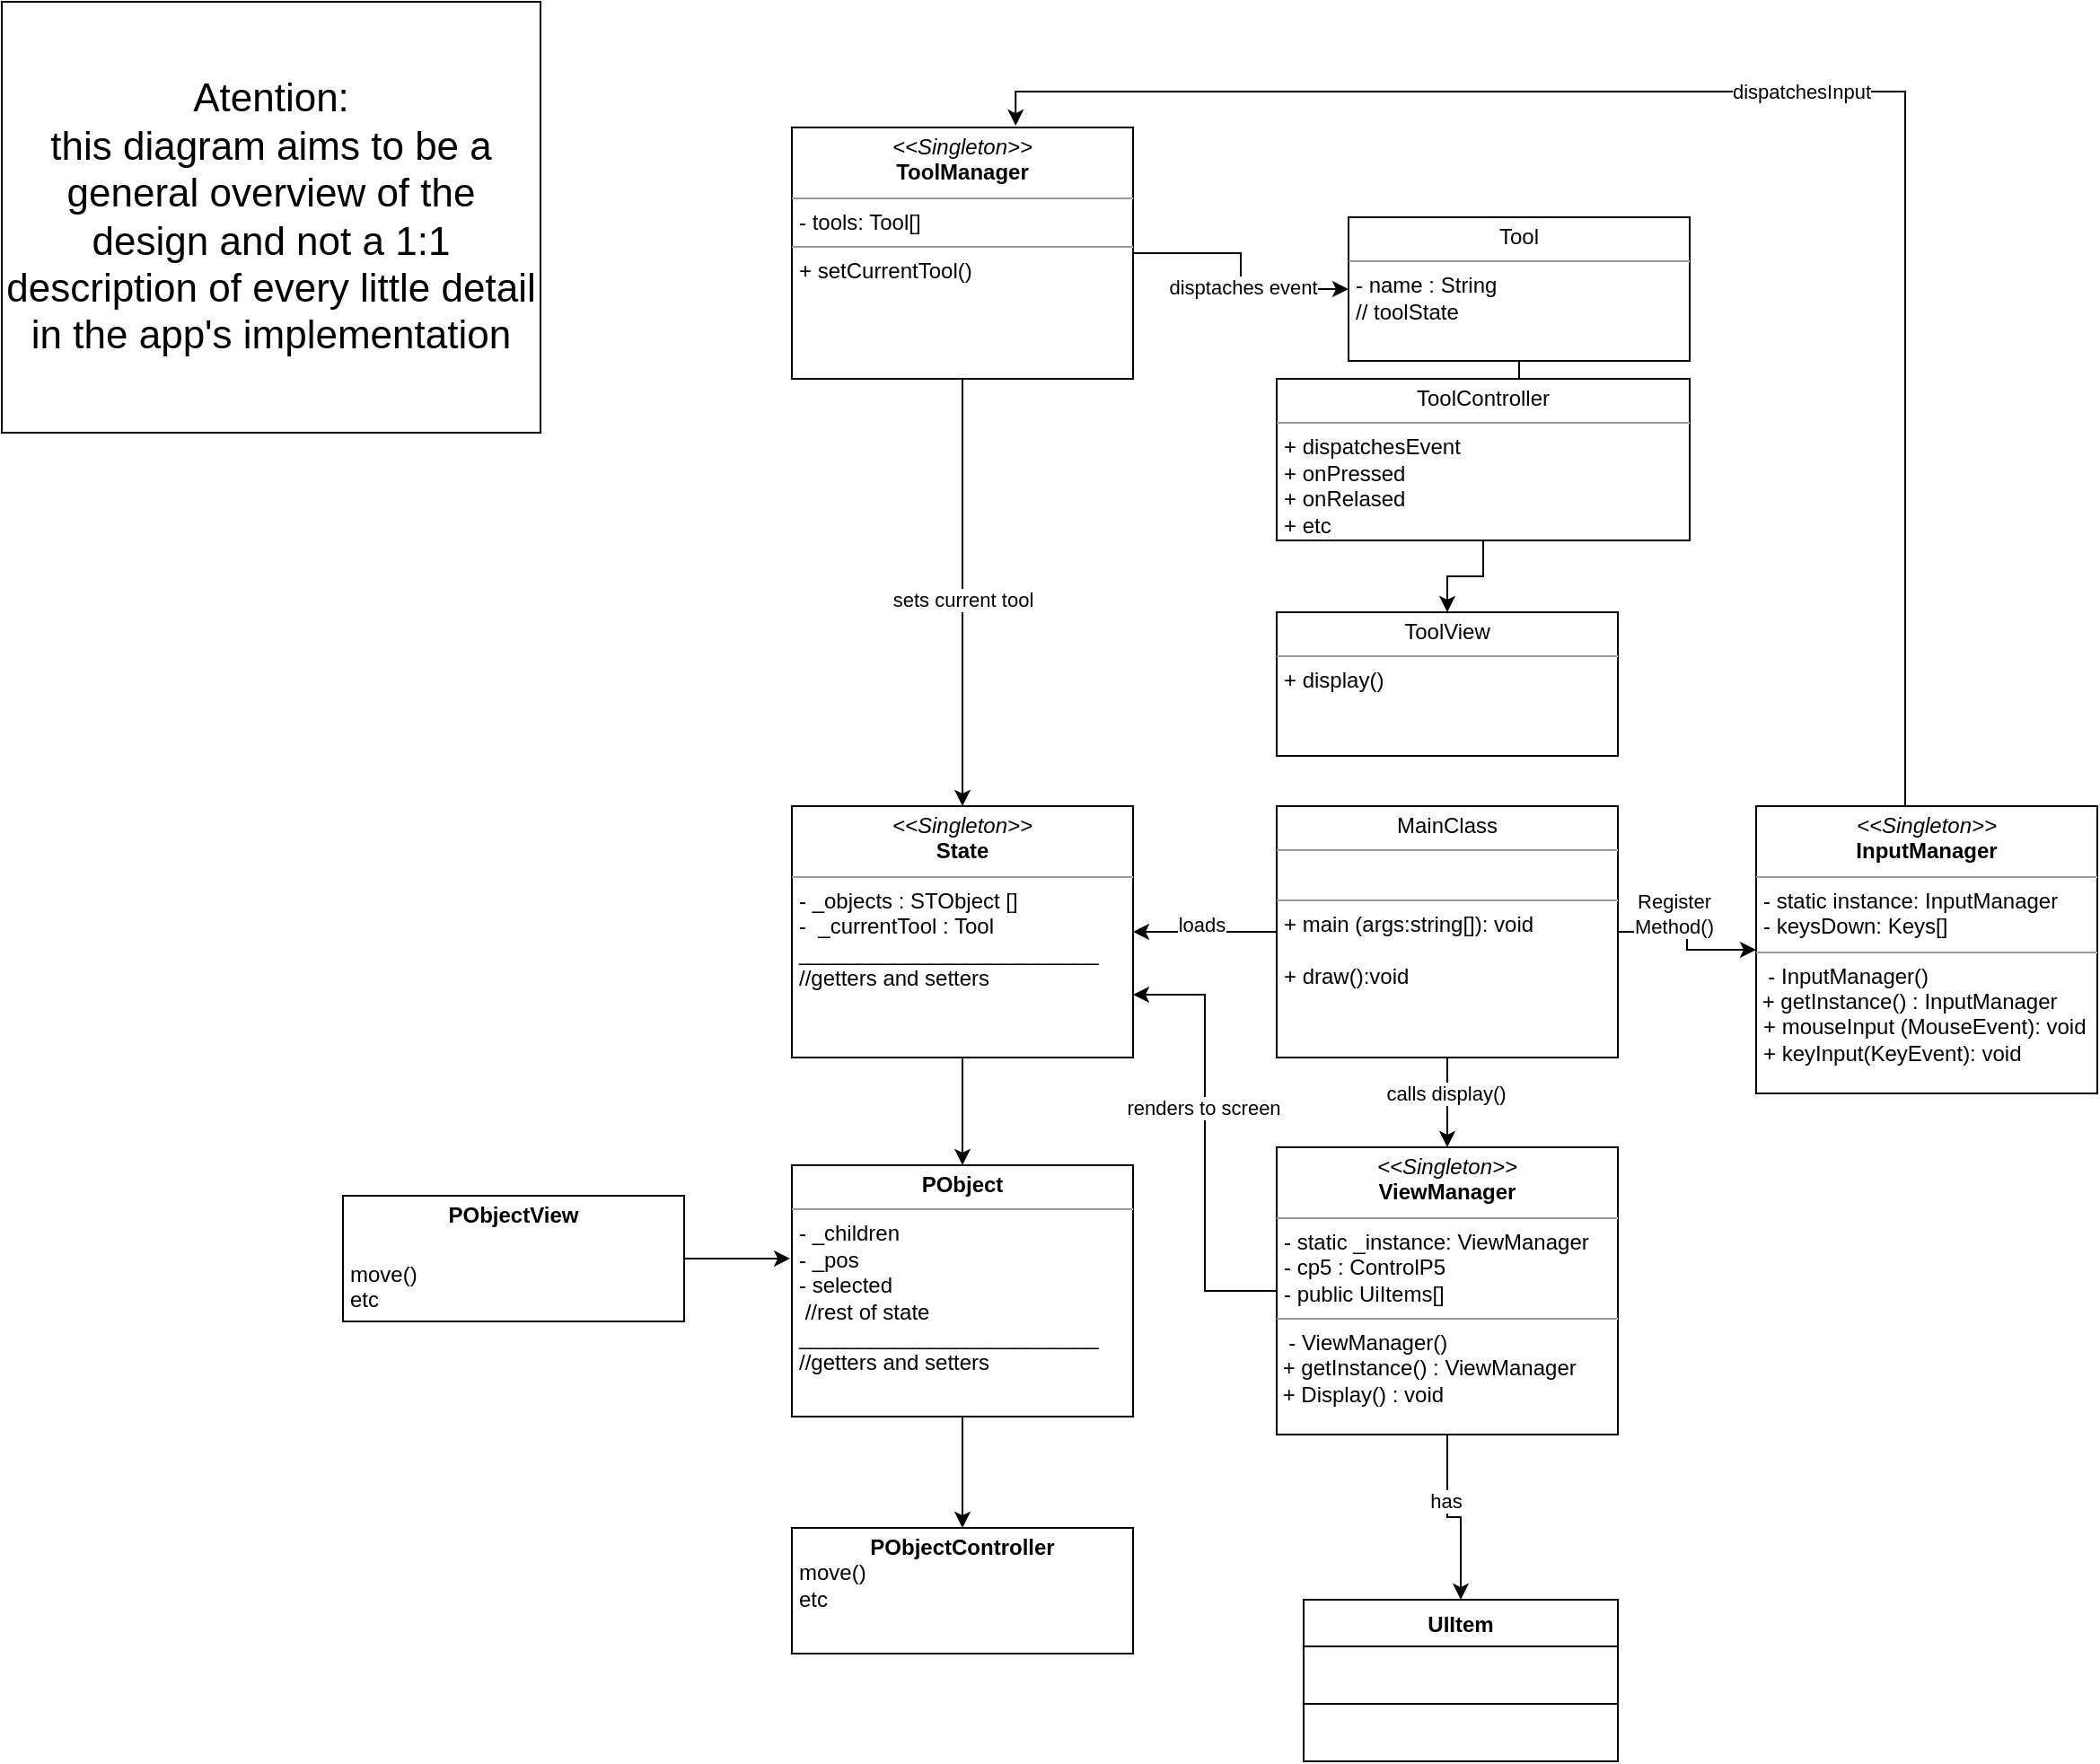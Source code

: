 <mxfile version="21.3.2" type="github">
  <diagram name="Page-1" id="JgMWubzXlVjkS9HLqeEj">
    <mxGraphModel dx="2601" dy="2235" grid="1" gridSize="10" guides="1" tooltips="1" connect="1" arrows="1" fold="1" page="1" pageScale="1" pageWidth="827" pageHeight="1169" math="0" shadow="0">
      <root>
        <mxCell id="0" />
        <mxCell id="1" parent="0" />
        <mxCell id="kPr0rMO6ocW47x7S4vi6-56" value="dispatchesInput" style="edgeStyle=orthogonalEdgeStyle;rounded=0;orthogonalLoop=1;jettySize=auto;html=1;entryX=0.656;entryY=-0.007;entryDx=0;entryDy=0;entryPerimeter=0;" edge="1" parent="1" source="kPr0rMO6ocW47x7S4vi6-5" target="kPr0rMO6ocW47x7S4vi6-39">
          <mxGeometry relative="1" as="geometry">
            <Array as="points">
              <mxPoint x="720" y="-30" />
              <mxPoint x="225" y="-30" />
            </Array>
          </mxGeometry>
        </mxCell>
        <mxCell id="kPr0rMO6ocW47x7S4vi6-5" value="&lt;p style=&quot;margin:0px;margin-top:4px;text-align:center;&quot;&gt;&lt;i&gt;&amp;lt;&amp;lt;Singleton&amp;gt;&amp;gt;&lt;/i&gt;&lt;br&gt;&lt;b&gt;InputManager&lt;/b&gt;&lt;/p&gt;&lt;hr size=&quot;1&quot;&gt;&lt;p style=&quot;margin:0px;margin-left:4px;&quot;&gt;- static instance: InputManager&lt;br&gt;- keysDown: Keys[]&lt;/p&gt;&lt;hr size=&quot;1&quot;&gt;&amp;nbsp; - InputManager()&lt;br&gt;&amp;nbsp;+ getInstance() : InputManager&lt;br&gt;&lt;p style=&quot;margin:0px;margin-left:4px;&quot;&gt;+ mouseInput (MouseEvent): void&lt;br&gt;+ keyInput(KeyEvent): void&lt;/p&gt;" style="verticalAlign=top;align=left;overflow=fill;fontSize=12;fontFamily=Helvetica;html=1;whiteSpace=wrap;" vertex="1" parent="1">
          <mxGeometry x="637" y="368" width="190" height="160" as="geometry" />
        </mxCell>
        <mxCell id="kPr0rMO6ocW47x7S4vi6-11" style="edgeStyle=orthogonalEdgeStyle;rounded=0;orthogonalLoop=1;jettySize=auto;html=1;" edge="1" parent="1" source="kPr0rMO6ocW47x7S4vi6-10" target="kPr0rMO6ocW47x7S4vi6-5">
          <mxGeometry relative="1" as="geometry" />
        </mxCell>
        <mxCell id="kPr0rMO6ocW47x7S4vi6-12" value="Register&lt;br&gt;Method()" style="edgeLabel;html=1;align=center;verticalAlign=middle;resizable=0;points=[];" vertex="1" connectable="0" parent="kPr0rMO6ocW47x7S4vi6-11">
          <mxGeometry x="0.275" y="2" relative="1" as="geometry">
            <mxPoint x="-15" y="-18" as="offset" />
          </mxGeometry>
        </mxCell>
        <mxCell id="kPr0rMO6ocW47x7S4vi6-14" style="edgeStyle=orthogonalEdgeStyle;rounded=0;orthogonalLoop=1;jettySize=auto;html=1;" edge="1" parent="1" source="kPr0rMO6ocW47x7S4vi6-10" target="kPr0rMO6ocW47x7S4vi6-13">
          <mxGeometry relative="1" as="geometry" />
        </mxCell>
        <mxCell id="kPr0rMO6ocW47x7S4vi6-15" value="calls display()" style="edgeLabel;html=1;align=center;verticalAlign=middle;resizable=0;points=[];" vertex="1" connectable="0" parent="kPr0rMO6ocW47x7S4vi6-14">
          <mxGeometry x="-0.2" y="-1" relative="1" as="geometry">
            <mxPoint as="offset" />
          </mxGeometry>
        </mxCell>
        <mxCell id="kPr0rMO6ocW47x7S4vi6-37" style="edgeStyle=orthogonalEdgeStyle;rounded=0;orthogonalLoop=1;jettySize=auto;html=1;entryX=1;entryY=0.5;entryDx=0;entryDy=0;" edge="1" parent="1" source="kPr0rMO6ocW47x7S4vi6-10" target="kPr0rMO6ocW47x7S4vi6-33">
          <mxGeometry relative="1" as="geometry" />
        </mxCell>
        <mxCell id="kPr0rMO6ocW47x7S4vi6-38" value="loads" style="edgeLabel;html=1;align=center;verticalAlign=middle;resizable=0;points=[];" vertex="1" connectable="0" parent="kPr0rMO6ocW47x7S4vi6-37">
          <mxGeometry x="0.064" y="-4" relative="1" as="geometry">
            <mxPoint as="offset" />
          </mxGeometry>
        </mxCell>
        <mxCell id="kPr0rMO6ocW47x7S4vi6-10" value="&lt;p style=&quot;margin:0px;margin-top:4px;text-align:center;&quot;&gt;MainClass&lt;/p&gt;&lt;hr size=&quot;1&quot;&gt;&lt;p style=&quot;margin:0px;margin-left:4px;&quot;&gt;&lt;br&gt;&lt;/p&gt;&lt;hr size=&quot;1&quot;&gt;&lt;p style=&quot;margin:0px;margin-left:4px;&quot;&gt;+ main (args:string[]): void&lt;br&gt;&lt;br&gt;&lt;/p&gt;&lt;p style=&quot;margin:0px;margin-left:4px;&quot;&gt;+ draw():void&lt;/p&gt;" style="verticalAlign=top;align=left;overflow=fill;fontSize=12;fontFamily=Helvetica;html=1;whiteSpace=wrap;" vertex="1" parent="1">
          <mxGeometry x="370" y="368" width="190" height="140" as="geometry" />
        </mxCell>
        <mxCell id="kPr0rMO6ocW47x7S4vi6-24" style="edgeStyle=orthogonalEdgeStyle;rounded=0;orthogonalLoop=1;jettySize=auto;html=1;" edge="1" parent="1" source="kPr0rMO6ocW47x7S4vi6-13" target="kPr0rMO6ocW47x7S4vi6-20">
          <mxGeometry relative="1" as="geometry" />
        </mxCell>
        <mxCell id="kPr0rMO6ocW47x7S4vi6-26" value="has" style="edgeLabel;html=1;align=center;verticalAlign=middle;resizable=0;points=[];" vertex="1" connectable="0" parent="kPr0rMO6ocW47x7S4vi6-24">
          <mxGeometry x="-0.271" y="-1" relative="1" as="geometry">
            <mxPoint as="offset" />
          </mxGeometry>
        </mxCell>
        <mxCell id="kPr0rMO6ocW47x7S4vi6-70" style="edgeStyle=orthogonalEdgeStyle;rounded=0;orthogonalLoop=1;jettySize=auto;html=1;entryX=1;entryY=0.75;entryDx=0;entryDy=0;" edge="1" parent="1" source="kPr0rMO6ocW47x7S4vi6-13" target="kPr0rMO6ocW47x7S4vi6-33">
          <mxGeometry relative="1" as="geometry" />
        </mxCell>
        <mxCell id="kPr0rMO6ocW47x7S4vi6-71" value="renders to screen" style="edgeLabel;html=1;align=center;verticalAlign=middle;resizable=0;points=[];" vertex="1" connectable="0" parent="kPr0rMO6ocW47x7S4vi6-70">
          <mxGeometry x="0.173" y="1" relative="1" as="geometry">
            <mxPoint y="1" as="offset" />
          </mxGeometry>
        </mxCell>
        <mxCell id="kPr0rMO6ocW47x7S4vi6-13" value="&lt;p style=&quot;margin:0px;margin-top:4px;text-align:center;&quot;&gt;&lt;i&gt;&amp;lt;&amp;lt;Singleton&amp;gt;&amp;gt;&lt;/i&gt;&lt;br&gt;&lt;b&gt;ViewManager&lt;/b&gt;&lt;/p&gt;&lt;hr size=&quot;1&quot;&gt;&lt;p style=&quot;margin:0px;margin-left:4px;&quot;&gt;- static _instance: ViewManager&lt;/p&gt;&lt;p style=&quot;margin:0px;margin-left:4px;&quot;&gt;- cp5 : ControlP5&amp;nbsp;&lt;br&gt;- public UiItems[]&lt;/p&gt;&lt;hr size=&quot;1&quot;&gt;&amp;nbsp; - ViewManager()&lt;br&gt;&amp;nbsp;+ getInstance() : ViewManager&lt;br&gt;&lt;span style=&quot;background-color: initial;&quot;&gt;&amp;nbsp;+ Display() : void&amp;nbsp;&lt;/span&gt;" style="verticalAlign=top;align=left;overflow=fill;fontSize=12;fontFamily=Helvetica;html=1;whiteSpace=wrap;" vertex="1" parent="1">
          <mxGeometry x="370" y="558" width="190" height="160" as="geometry" />
        </mxCell>
        <mxCell id="kPr0rMO6ocW47x7S4vi6-20" value="UIItem" style="swimlane;fontStyle=1;align=center;verticalAlign=top;childLayout=stackLayout;horizontal=1;startSize=26;horizontalStack=0;resizeParent=1;resizeParentMax=0;resizeLast=0;collapsible=1;marginBottom=0;whiteSpace=wrap;html=1;" vertex="1" parent="1">
          <mxGeometry x="385" y="810" width="175" height="90" as="geometry" />
        </mxCell>
        <mxCell id="kPr0rMO6ocW47x7S4vi6-22" value="" style="line;strokeWidth=1;fillColor=none;align=left;verticalAlign=middle;spacingTop=-1;spacingLeft=3;spacingRight=3;rotatable=0;labelPosition=right;points=[];portConstraint=eastwest;strokeColor=inherit;" vertex="1" parent="kPr0rMO6ocW47x7S4vi6-20">
          <mxGeometry y="26" width="175" height="64" as="geometry" />
        </mxCell>
        <mxCell id="kPr0rMO6ocW47x7S4vi6-62" style="edgeStyle=orthogonalEdgeStyle;rounded=0;orthogonalLoop=1;jettySize=auto;html=1;" edge="1" parent="1" source="kPr0rMO6ocW47x7S4vi6-33" target="kPr0rMO6ocW47x7S4vi6-58">
          <mxGeometry relative="1" as="geometry" />
        </mxCell>
        <mxCell id="kPr0rMO6ocW47x7S4vi6-33" value="&lt;p style=&quot;margin:0px;margin-top:4px;text-align:center;&quot;&gt;&lt;i&gt;&amp;lt;&amp;lt;Singleton&amp;gt;&amp;gt;&lt;/i&gt;&lt;br&gt;&lt;b&gt;State&lt;/b&gt;&lt;/p&gt;&lt;hr size=&quot;1&quot;&gt;&lt;p style=&quot;margin:0px;margin-left:4px;&quot;&gt;- _objects : ST&lt;span style=&quot;background-color: initial;&quot;&gt;Object []&lt;/span&gt;&lt;/p&gt;&lt;p style=&quot;margin:0px;margin-left:4px;&quot;&gt;&lt;/p&gt;&lt;p style=&quot;margin:0px;margin-left:4px;&quot;&gt;-&amp;nbsp; _currentTool : Tool&lt;/p&gt;&lt;p style=&quot;margin:0px;margin-left:4px;&quot;&gt;_________________________&lt;/p&gt;&lt;p style=&quot;margin:0px;margin-left:4px;&quot;&gt;//getters and setters&lt;/p&gt;" style="verticalAlign=top;align=left;overflow=fill;fontSize=12;fontFamily=Helvetica;html=1;whiteSpace=wrap;" vertex="1" parent="1">
          <mxGeometry x="100" y="368" width="190" height="140" as="geometry" />
        </mxCell>
        <mxCell id="kPr0rMO6ocW47x7S4vi6-40" value="sets current tool&lt;br&gt;" style="edgeStyle=orthogonalEdgeStyle;rounded=0;orthogonalLoop=1;jettySize=auto;html=1;" edge="1" parent="1" source="kPr0rMO6ocW47x7S4vi6-39" target="kPr0rMO6ocW47x7S4vi6-33">
          <mxGeometry x="0.029" relative="1" as="geometry">
            <mxPoint as="offset" />
          </mxGeometry>
        </mxCell>
        <mxCell id="kPr0rMO6ocW47x7S4vi6-47" style="edgeStyle=orthogonalEdgeStyle;rounded=0;orthogonalLoop=1;jettySize=auto;html=1;entryX=0;entryY=0.5;entryDx=0;entryDy=0;" edge="1" parent="1" source="kPr0rMO6ocW47x7S4vi6-39" target="kPr0rMO6ocW47x7S4vi6-48">
          <mxGeometry relative="1" as="geometry">
            <mxPoint x="385" y="59" as="targetPoint" />
          </mxGeometry>
        </mxCell>
        <mxCell id="kPr0rMO6ocW47x7S4vi6-75" value="disptaches event&lt;br&gt;" style="edgeLabel;html=1;align=center;verticalAlign=middle;resizable=0;points=[];" vertex="1" connectable="0" parent="kPr0rMO6ocW47x7S4vi6-47">
          <mxGeometry x="0.154" y="1" relative="1" as="geometry">
            <mxPoint as="offset" />
          </mxGeometry>
        </mxCell>
        <mxCell id="kPr0rMO6ocW47x7S4vi6-39" value="&lt;p style=&quot;margin:0px;margin-top:4px;text-align:center;&quot;&gt;&lt;i&gt;&amp;lt;&amp;lt;Singleton&amp;gt;&amp;gt;&lt;/i&gt;&lt;br&gt;&lt;b&gt;ToolManager&lt;/b&gt;&lt;/p&gt;&lt;hr size=&quot;1&quot;&gt;&lt;p style=&quot;margin:0px;margin-left:4px;&quot;&gt;- tools: Tool[]&lt;br&gt;&lt;/p&gt;&lt;hr size=&quot;1&quot;&gt;&lt;p style=&quot;margin:0px;margin-left:4px;&quot;&gt;+ setCurrentTool()&lt;br&gt;&lt;/p&gt;&lt;p style=&quot;margin:0px;margin-left:4px;&quot;&gt;&lt;br&gt;&lt;/p&gt;" style="verticalAlign=top;align=left;overflow=fill;fontSize=12;fontFamily=Helvetica;html=1;whiteSpace=wrap;" vertex="1" parent="1">
          <mxGeometry x="100" y="-10" width="190" height="140" as="geometry" />
        </mxCell>
        <mxCell id="kPr0rMO6ocW47x7S4vi6-50" style="edgeStyle=orthogonalEdgeStyle;rounded=0;orthogonalLoop=1;jettySize=auto;html=1;" edge="1" parent="1" source="kPr0rMO6ocW47x7S4vi6-48" target="kPr0rMO6ocW47x7S4vi6-49">
          <mxGeometry relative="1" as="geometry" />
        </mxCell>
        <mxCell id="kPr0rMO6ocW47x7S4vi6-48" value="&lt;p style=&quot;margin:0px;margin-top:4px;text-align:center;&quot;&gt;Tool&lt;/p&gt;&lt;hr size=&quot;1&quot;&gt;&lt;p style=&quot;margin:0px;margin-left:4px;&quot;&gt;- name : String&lt;/p&gt;&lt;p style=&quot;margin:0px;margin-left:4px;&quot;&gt;// toolState&lt;/p&gt;&lt;p style=&quot;margin:0px;margin-left:4px;&quot;&gt;&lt;br&gt;&lt;/p&gt;" style="verticalAlign=top;align=left;overflow=fill;fontSize=12;fontFamily=Helvetica;html=1;whiteSpace=wrap;" vertex="1" parent="1">
          <mxGeometry x="410" y="40" width="190" height="80" as="geometry" />
        </mxCell>
        <mxCell id="kPr0rMO6ocW47x7S4vi6-54" style="edgeStyle=orthogonalEdgeStyle;rounded=0;orthogonalLoop=1;jettySize=auto;html=1;" edge="1" parent="1" source="kPr0rMO6ocW47x7S4vi6-49" target="kPr0rMO6ocW47x7S4vi6-53">
          <mxGeometry relative="1" as="geometry" />
        </mxCell>
        <mxCell id="kPr0rMO6ocW47x7S4vi6-49" value="&lt;p style=&quot;margin:0px;margin-top:4px;text-align:center;&quot;&gt;ToolController&lt;/p&gt;&lt;hr size=&quot;1&quot;&gt;&lt;p style=&quot;margin:0px;margin-left:4px;&quot;&gt;+ dispatchesEvent&lt;/p&gt;&lt;p style=&quot;margin:0px;margin-left:4px;&quot;&gt;+ onPressed&lt;/p&gt;&lt;p style=&quot;margin:0px;margin-left:4px;&quot;&gt;+ onRelased&lt;/p&gt;&lt;p style=&quot;margin:0px;margin-left:4px;&quot;&gt;+ etc&lt;/p&gt;" style="verticalAlign=top;align=left;overflow=fill;fontSize=12;fontFamily=Helvetica;html=1;whiteSpace=wrap;" vertex="1" parent="1">
          <mxGeometry x="370" y="130" width="230" height="90" as="geometry" />
        </mxCell>
        <mxCell id="kPr0rMO6ocW47x7S4vi6-53" value="&lt;p style=&quot;margin:0px;margin-top:4px;text-align:center;&quot;&gt;ToolView&lt;/p&gt;&lt;hr size=&quot;1&quot;&gt;&lt;p style=&quot;margin:0px;margin-left:4px;&quot;&gt;+ display()&lt;/p&gt;" style="verticalAlign=top;align=left;overflow=fill;fontSize=12;fontFamily=Helvetica;html=1;whiteSpace=wrap;" vertex="1" parent="1">
          <mxGeometry x="370" y="260" width="190" height="80" as="geometry" />
        </mxCell>
        <mxCell id="kPr0rMO6ocW47x7S4vi6-67" value="" style="edgeStyle=orthogonalEdgeStyle;rounded=0;orthogonalLoop=1;jettySize=auto;html=1;" edge="1" parent="1" source="kPr0rMO6ocW47x7S4vi6-58" target="kPr0rMO6ocW47x7S4vi6-59">
          <mxGeometry relative="1" as="geometry" />
        </mxCell>
        <mxCell id="kPr0rMO6ocW47x7S4vi6-58" value="&lt;p style=&quot;margin:0px;margin-top:4px;text-align:center;&quot;&gt;&lt;b&gt;PObject&lt;/b&gt;&lt;/p&gt;&lt;hr size=&quot;1&quot;&gt;&lt;p style=&quot;margin:0px;margin-left:4px;&quot;&gt;- _children&lt;/p&gt;&lt;p style=&quot;margin:0px;margin-left:4px;&quot;&gt;&lt;/p&gt;&lt;p style=&quot;margin:0px;margin-left:4px;&quot;&gt;- _pos&lt;/p&gt;&lt;p style=&quot;margin:0px;margin-left:4px;&quot;&gt;- selected&lt;/p&gt;&lt;p style=&quot;margin:0px;margin-left:4px;&quot;&gt;&amp;nbsp;//rest of state&lt;/p&gt;&lt;p style=&quot;margin:0px;margin-left:4px;&quot;&gt;_________________________&lt;/p&gt;&lt;p style=&quot;margin:0px;margin-left:4px;&quot;&gt;//getters and setters&lt;/p&gt;" style="verticalAlign=top;align=left;overflow=fill;fontSize=12;fontFamily=Helvetica;html=1;whiteSpace=wrap;" vertex="1" parent="1">
          <mxGeometry x="100" y="568" width="190" height="140" as="geometry" />
        </mxCell>
        <mxCell id="kPr0rMO6ocW47x7S4vi6-59" value="&lt;p style=&quot;margin:0px;margin-top:4px;text-align:center;&quot;&gt;&lt;b&gt;PObjectController&lt;/b&gt;&lt;/p&gt;&lt;p style=&quot;margin:0px;margin-left:4px;&quot;&gt;move()&lt;/p&gt;&lt;p style=&quot;margin:0px;margin-left:4px;&quot;&gt;etc&lt;/p&gt;" style="verticalAlign=top;align=left;overflow=fill;fontSize=12;fontFamily=Helvetica;html=1;whiteSpace=wrap;" vertex="1" parent="1">
          <mxGeometry x="100" y="770" width="190" height="70" as="geometry" />
        </mxCell>
        <mxCell id="kPr0rMO6ocW47x7S4vi6-72" style="edgeStyle=orthogonalEdgeStyle;rounded=0;orthogonalLoop=1;jettySize=auto;html=1;entryX=-0.005;entryY=0.371;entryDx=0;entryDy=0;entryPerimeter=0;" edge="1" parent="1" source="kPr0rMO6ocW47x7S4vi6-69" target="kPr0rMO6ocW47x7S4vi6-58">
          <mxGeometry relative="1" as="geometry" />
        </mxCell>
        <mxCell id="kPr0rMO6ocW47x7S4vi6-69" value="&lt;p style=&quot;margin:0px;margin-top:4px;text-align:center;&quot;&gt;&lt;b&gt;PObjectView&lt;/b&gt;&lt;/p&gt;&lt;p style=&quot;margin:0px;margin-top:4px;text-align:center;&quot;&gt;&lt;b&gt;&lt;br&gt;&lt;/b&gt;&lt;/p&gt;&lt;p style=&quot;margin:0px;margin-left:4px;&quot;&gt;move()&lt;/p&gt;&lt;p style=&quot;margin:0px;margin-left:4px;&quot;&gt;etc&lt;/p&gt;" style="verticalAlign=top;align=left;overflow=fill;fontSize=12;fontFamily=Helvetica;html=1;whiteSpace=wrap;" vertex="1" parent="1">
          <mxGeometry x="-150" y="585" width="190" height="70" as="geometry" />
        </mxCell>
        <mxCell id="kPr0rMO6ocW47x7S4vi6-74" value="&lt;font style=&quot;font-size: 22px;&quot;&gt;Atention:&lt;br&gt;this diagram aims to be a general overview of the design and not a 1:1 description of every little detail in the app&#39;s implementation&lt;/font&gt;" style="html=1;whiteSpace=wrap;" vertex="1" parent="1">
          <mxGeometry x="-340" y="-80" width="300" height="240" as="geometry" />
        </mxCell>
      </root>
    </mxGraphModel>
  </diagram>
</mxfile>

